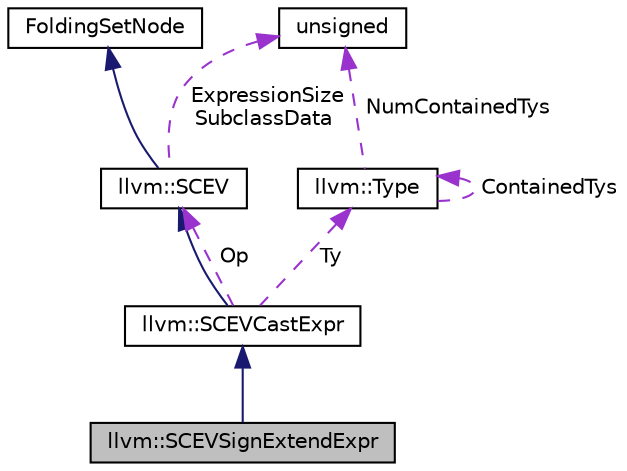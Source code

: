 digraph "llvm::SCEVSignExtendExpr"
{
 // LATEX_PDF_SIZE
  bgcolor="transparent";
  edge [fontname="Helvetica",fontsize="10",labelfontname="Helvetica",labelfontsize="10"];
  node [fontname="Helvetica",fontsize="10",shape="box"];
  Node1 [label="llvm::SCEVSignExtendExpr",height=0.2,width=0.4,color="black", fillcolor="grey75", style="filled", fontcolor="black",tooltip="This class represents a sign extension of a small integer value to a larger integer value."];
  Node2 -> Node1 [dir="back",color="midnightblue",fontsize="10",style="solid",fontname="Helvetica"];
  Node2 [label="llvm::SCEVCastExpr",height=0.2,width=0.4,color="black",URL="$classllvm_1_1SCEVCastExpr.html",tooltip="This is the base class for unary cast operator classes."];
  Node3 -> Node2 [dir="back",color="midnightblue",fontsize="10",style="solid",fontname="Helvetica"];
  Node3 [label="llvm::SCEV",height=0.2,width=0.4,color="black",URL="$classllvm_1_1SCEV.html",tooltip="This class represents an analyzed expression in the program."];
  Node4 -> Node3 [dir="back",color="midnightblue",fontsize="10",style="solid",fontname="Helvetica"];
  Node4 [label="FoldingSetNode",height=0.2,width=0.4,color="black",URL="$classllvm_1_1FoldingSetBase_1_1Node.html",tooltip="Node - This class is used to maintain the singly linked bucket list in a folding set."];
  Node5 -> Node3 [dir="back",color="darkorchid3",fontsize="10",style="dashed",label=" ExpressionSize\nSubclassData" ,fontname="Helvetica"];
  Node5 [label="unsigned",height=0.2,width=0.4,color="black",URL="$classunsigned.html",tooltip=" "];
  Node3 -> Node2 [dir="back",color="darkorchid3",fontsize="10",style="dashed",label=" Op" ,fontname="Helvetica"];
  Node6 -> Node2 [dir="back",color="darkorchid3",fontsize="10",style="dashed",label=" Ty" ,fontname="Helvetica"];
  Node6 [label="llvm::Type",height=0.2,width=0.4,color="black",URL="$classllvm_1_1Type.html",tooltip="The instances of the Type class are immutable: once they are created, they are never changed."];
  Node5 -> Node6 [dir="back",color="darkorchid3",fontsize="10",style="dashed",label=" NumContainedTys" ,fontname="Helvetica"];
  Node6 -> Node6 [dir="back",color="darkorchid3",fontsize="10",style="dashed",label=" ContainedTys" ,fontname="Helvetica"];
}
